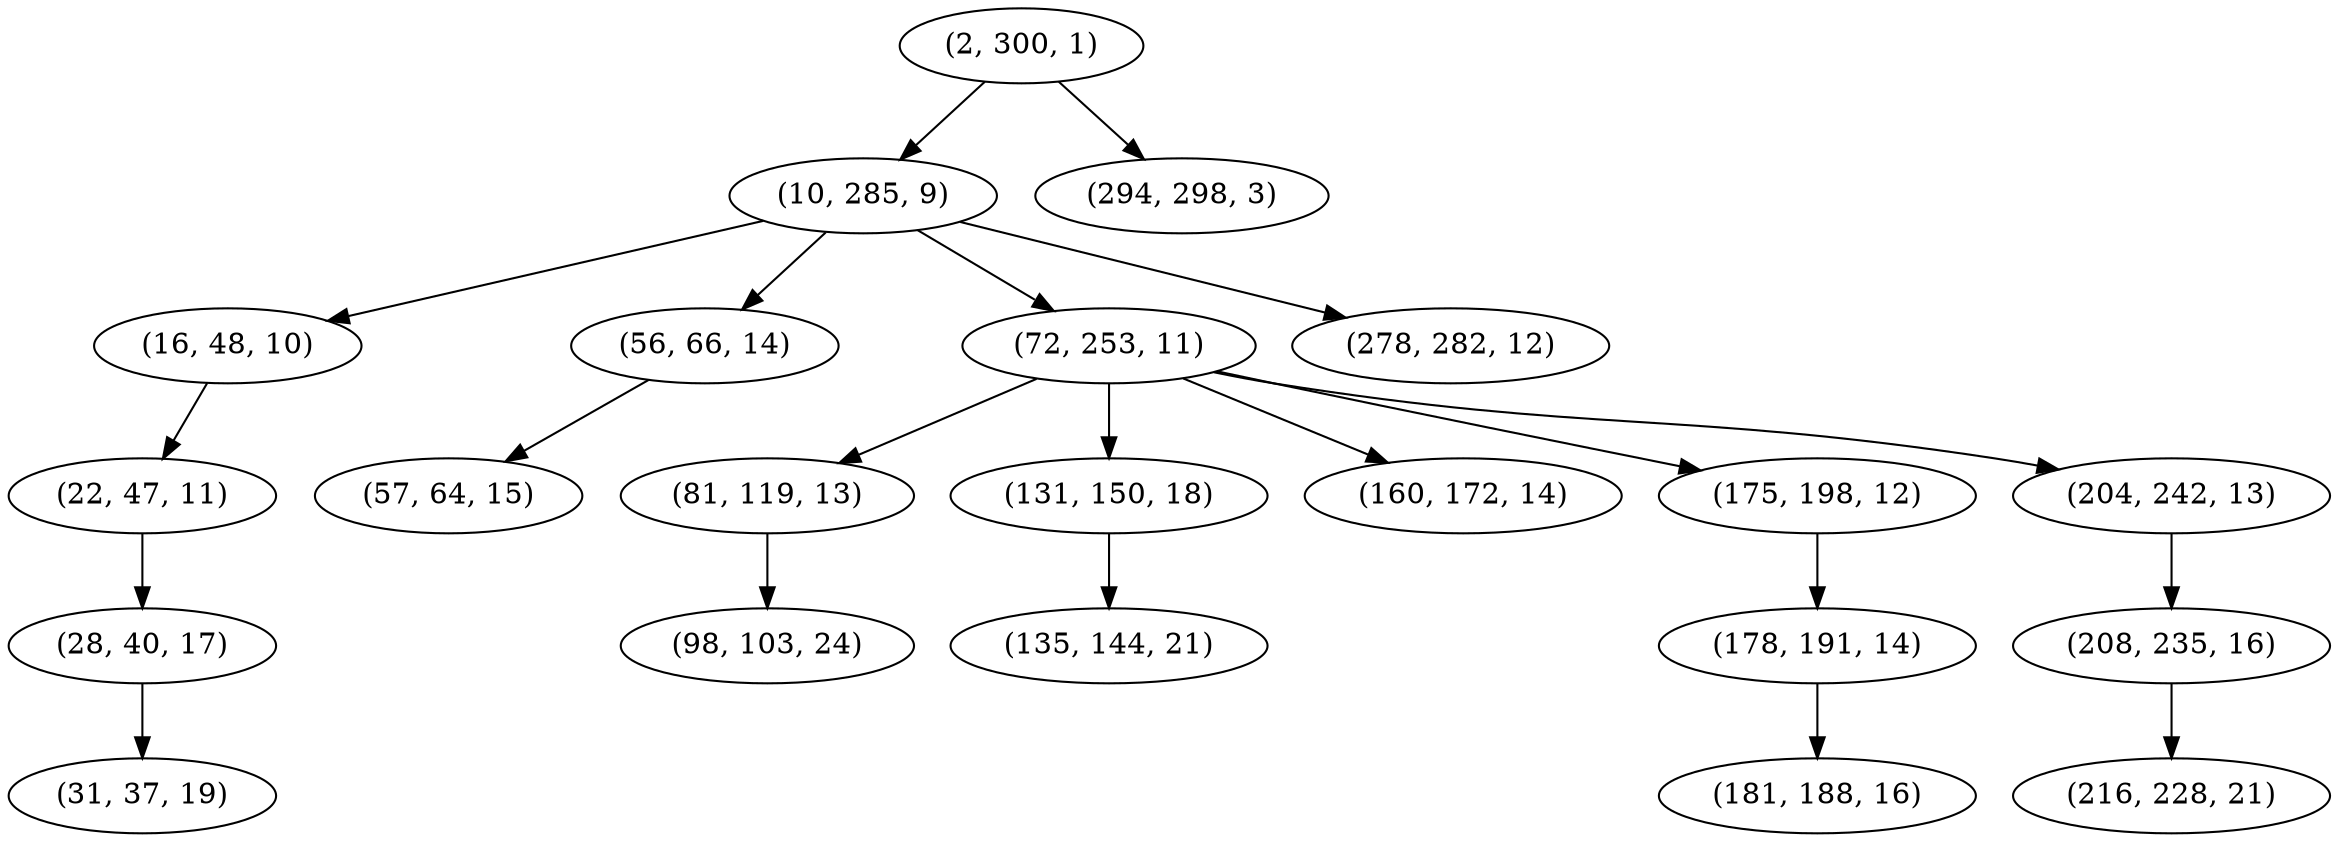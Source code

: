 digraph tree {
    "(2, 300, 1)";
    "(10, 285, 9)";
    "(16, 48, 10)";
    "(22, 47, 11)";
    "(28, 40, 17)";
    "(31, 37, 19)";
    "(56, 66, 14)";
    "(57, 64, 15)";
    "(72, 253, 11)";
    "(81, 119, 13)";
    "(98, 103, 24)";
    "(131, 150, 18)";
    "(135, 144, 21)";
    "(160, 172, 14)";
    "(175, 198, 12)";
    "(178, 191, 14)";
    "(181, 188, 16)";
    "(204, 242, 13)";
    "(208, 235, 16)";
    "(216, 228, 21)";
    "(278, 282, 12)";
    "(294, 298, 3)";
    "(2, 300, 1)" -> "(10, 285, 9)";
    "(2, 300, 1)" -> "(294, 298, 3)";
    "(10, 285, 9)" -> "(16, 48, 10)";
    "(10, 285, 9)" -> "(56, 66, 14)";
    "(10, 285, 9)" -> "(72, 253, 11)";
    "(10, 285, 9)" -> "(278, 282, 12)";
    "(16, 48, 10)" -> "(22, 47, 11)";
    "(22, 47, 11)" -> "(28, 40, 17)";
    "(28, 40, 17)" -> "(31, 37, 19)";
    "(56, 66, 14)" -> "(57, 64, 15)";
    "(72, 253, 11)" -> "(81, 119, 13)";
    "(72, 253, 11)" -> "(131, 150, 18)";
    "(72, 253, 11)" -> "(160, 172, 14)";
    "(72, 253, 11)" -> "(175, 198, 12)";
    "(72, 253, 11)" -> "(204, 242, 13)";
    "(81, 119, 13)" -> "(98, 103, 24)";
    "(131, 150, 18)" -> "(135, 144, 21)";
    "(175, 198, 12)" -> "(178, 191, 14)";
    "(178, 191, 14)" -> "(181, 188, 16)";
    "(204, 242, 13)" -> "(208, 235, 16)";
    "(208, 235, 16)" -> "(216, 228, 21)";
}
